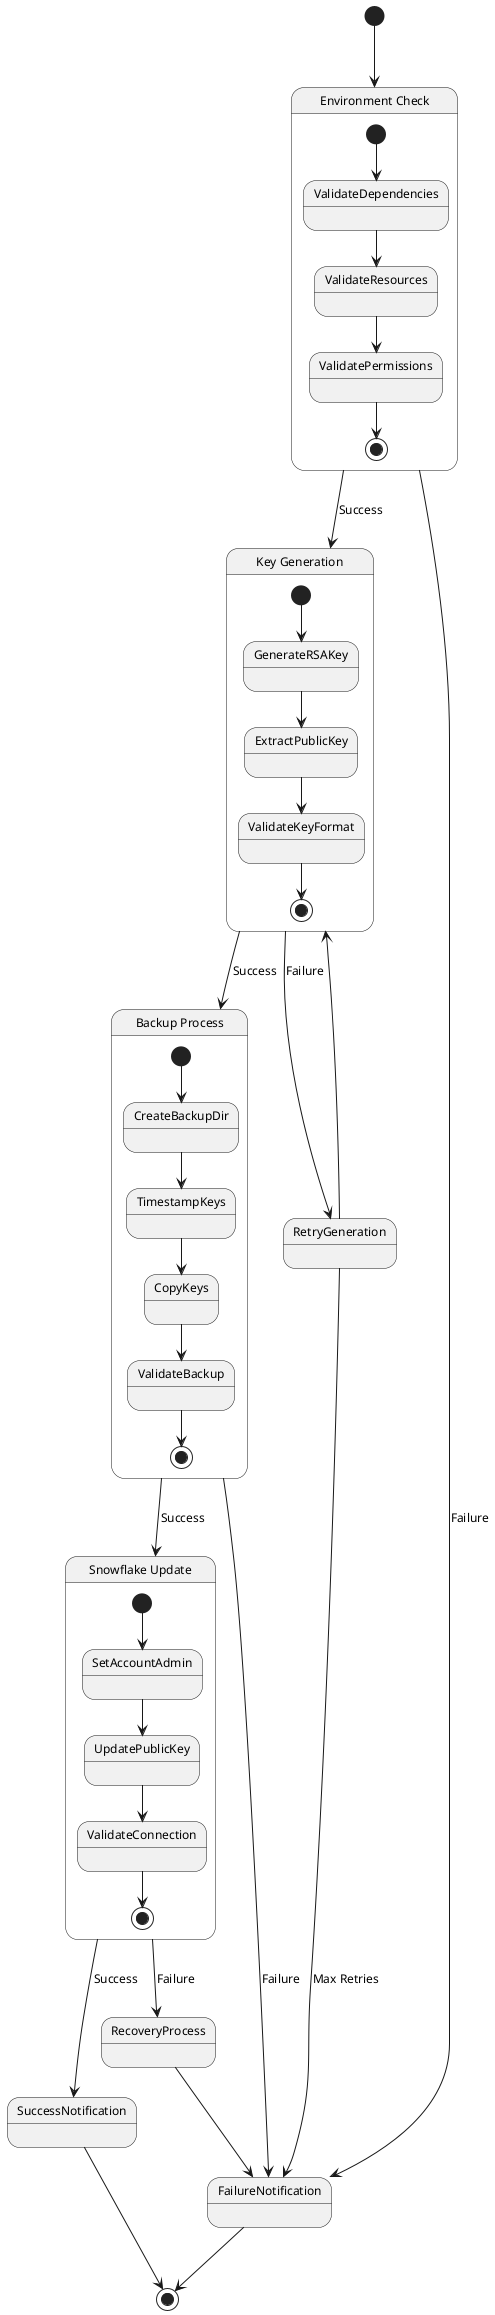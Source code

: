 @startuml scheduled_rotation
skinparam monochrome true
skinparam shadowing false
skinparam defaultFontName Arial
skinparam defaultFontSize 12

state "Environment Check" as check {
    [*] --> ValidateDependencies
    ValidateDependencies --> ValidateResources
    ValidateResources --> ValidatePermissions
    ValidatePermissions --> [*]
}

state "Key Generation" as gen {
    [*] --> GenerateRSAKey
    GenerateRSAKey --> ExtractPublicKey
    ExtractPublicKey --> ValidateKeyFormat
    ValidateKeyFormat --> [*]
}

state "Backup Process" as backup {
    [*] --> CreateBackupDir
    CreateBackupDir --> TimestampKeys
    TimestampKeys --> CopyKeys
    CopyKeys --> ValidateBackup
    ValidateBackup --> [*]
}

state "Snowflake Update" as update {
    [*] --> SetAccountAdmin
    SetAccountAdmin --> UpdatePublicKey
    UpdatePublicKey --> ValidateConnection
    ValidateConnection --> [*]
}

[*] --> check
check --> gen : Success
check --> FailureNotification : Failure
gen --> backup : Success
gen --> RetryGeneration : Failure
RetryGeneration --> gen
RetryGeneration --> FailureNotification : Max Retries
backup --> update : Success
backup --> FailureNotification : Failure
update --> SuccessNotification : Success
update --> RecoveryProcess : Failure
RecoveryProcess --> FailureNotification
SuccessNotification --> [*]
FailureNotification --> [*]

@enduml 